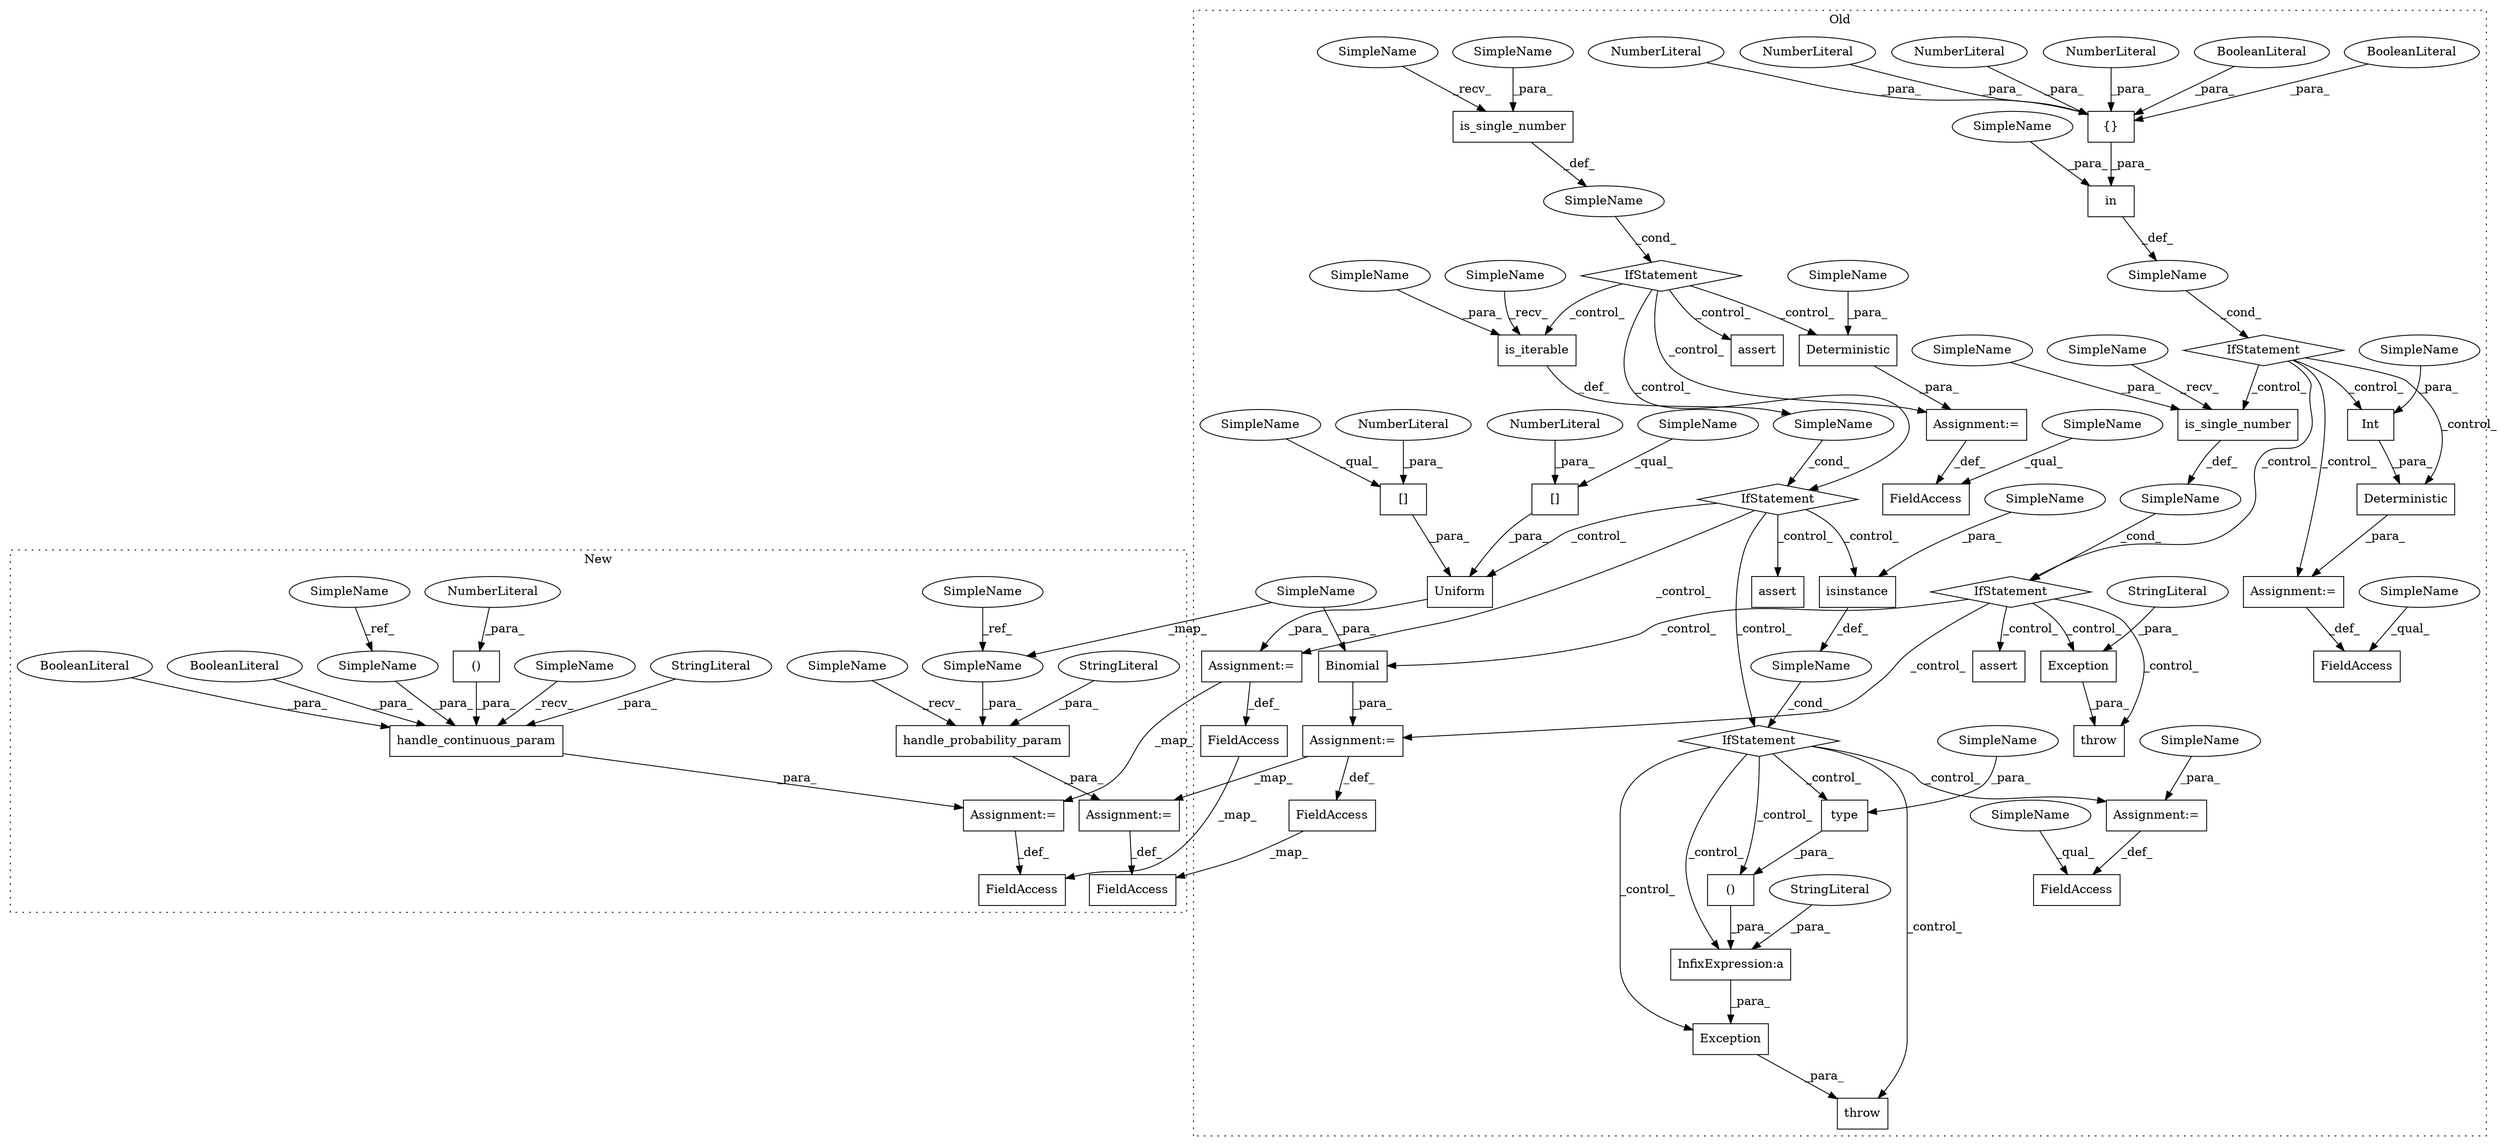 digraph G {
subgraph cluster0 {
1 [label="type" a="32" s="1311,1322" l="5,1" shape="box"];
3 [label="()" a="106" s="1287" l="36" shape="box"];
4 [label="isinstance" a="32" s="1091,1128" l="11,1" shape="box"];
5 [label="InfixExpression:a" a="27" s="1277" l="10" shape="box"];
6 [label="SimpleName" a="42" s="" l="" shape="ellipse"];
7 [label="SimpleName" a="42" s="" l="" shape="ellipse"];
8 [label="StringLiteral" a="45" s="1195" l="82" shape="ellipse"];
10 [label="Exception" a="32" s="1185,1323" l="10,2" shape="box"];
11 [label="throw" a="53" s="1179" l="6" shape="box"];
12 [label="IfStatement" a="25" s="596,631" l="4,2" shape="diamond"];
13 [label="Assignment:=" a="7" s="1150" l="1" shape="box"];
14 [label="IfStatement" a="25" s="1087,1129" l="4,2" shape="diamond"];
15 [label="is_single_number" a="32" s="607,630" l="17,1" shape="box"];
16 [label="is_iterable" a="32" s="858,876" l="12,1" shape="box"];
17 [label="SimpleName" a="42" s="" l="" shape="ellipse"];
18 [label="assert" a="32" s="894,1019" l="10,2" shape="box"];
19 [label="IfStatement" a="25" s="847,877" l="4,2" shape="diamond"];
20 [label="assert" a="32" s="648,786" l="10,2" shape="box"];
21 [label="Assignment:=" a="7" s="807" l="1" shape="box"];
22 [label="Uniform" a="32" s="1041,1068" l="8,1" shape="box"];
23 [label="is_single_number" a="32" s="1789,1817" l="17,1" shape="box"];
24 [label="SimpleName" a="42" s="" l="" shape="ellipse"];
25 [label="Int" a="32" s="1743,1758" l="4,1" shape="box"];
26 [label="[]" a="2" s="1049,1057" l="7,1" shape="box"];
27 [label="NumberLiteral" a="34" s="1056" l="1" shape="ellipse"];
28 [label="{}" a="4" s="1678,1701" l="1,1" shape="box"];
29 [label="NumberLiteral" a="34" s="1690" l="1" shape="ellipse"];
30 [label="NumberLiteral" a="34" s="1698" l="3" shape="ellipse"];
31 [label="NumberLiteral" a="34" s="1694" l="3" shape="ellipse"];
32 [label="[]" a="2" s="1059,1067" l="7,1" shape="box"];
33 [label="NumberLiteral" a="34" s="1692" l="1" shape="ellipse"];
34 [label="NumberLiteral" a="34" s="1066" l="1" shape="ellipse"];
35 [label="in" a="105" s="1637" l="65" shape="box"];
37 [label="BooleanLiteral" a="9" s="1679" l="4" shape="ellipse"];
38 [label="BooleanLiteral" a="9" s="1684" l="5" shape="ellipse"];
39 [label="throw" a="53" s="1952" l="6" shape="box"];
40 [label="SimpleName" a="42" s="" l="" shape="ellipse"];
41 [label="Binomial" a="32" s="1909,1929" l="9,1" shape="box"];
42 [label="FieldAccess" a="22" s="1712" l="16" shape="box"];
43 [label="FieldAccess" a="22" s="796" l="11" shape="box"];
44 [label="FieldAccess" a="22" s="1139" l="11" shape="box"];
45 [label="assert" a="32" s="1835,1883" l="10,1" shape="box"];
46 [label="IfStatement" a="25" s="1778,1818" l="4,2" shape="diamond"];
47 [label="Deterministic" a="32" s="1729,1759" l="14,1" shape="box"];
48 [label="IfStatement" a="25" s="1629,1702" l="8,2" shape="diamond"];
49 [label="Deterministic" a="32" s="808,828" l="14,1" shape="box"];
50 [label="Assignment:=" a="7" s="1728" l="1" shape="box"];
58 [label="Exception" a="32" s="1958,2037" l="10,1" shape="box"];
59 [label="StringLiteral" a="45" s="1968" l="69" shape="ellipse"];
61 [label="Assignment:=" a="7" s="1908" l="1" shape="box"];
62 [label="FieldAccess" a="22" s="1029" l="11" shape="box"];
64 [label="Assignment:=" a="7" s="1040" l="1" shape="box"];
66 [label="FieldAccess" a="22" s="1892" l="16" shape="box"];
68 [label="SimpleName" a="42" s="1139" l="4" shape="ellipse"];
69 [label="SimpleName" a="42" s="796" l="4" shape="ellipse"];
70 [label="SimpleName" a="42" s="1712" l="4" shape="ellipse"];
73 [label="SimpleName" a="42" s="1918" l="11" shape="ellipse"];
74 [label="SimpleName" a="42" s="1747" l="11" shape="ellipse"];
75 [label="SimpleName" a="42" s="1806" l="11" shape="ellipse"];
76 [label="SimpleName" a="42" s="1637" l="11" shape="ellipse"];
79 [label="SimpleName" a="42" s="624" l="6" shape="ellipse"];
80 [label="SimpleName" a="42" s="1316" l="6" shape="ellipse"];
81 [label="SimpleName" a="42" s="1102" l="6" shape="ellipse"];
82 [label="SimpleName" a="42" s="1151" l="6" shape="ellipse"];
83 [label="SimpleName" a="42" s="1059" l="6" shape="ellipse"];
84 [label="SimpleName" a="42" s="870" l="6" shape="ellipse"];
85 [label="SimpleName" a="42" s="822" l="6" shape="ellipse"];
86 [label="SimpleName" a="42" s="1049" l="6" shape="ellipse"];
87 [label="SimpleName" a="42" s="851" l="6" shape="ellipse"];
88 [label="SimpleName" a="42" s="600" l="6" shape="ellipse"];
89 [label="SimpleName" a="42" s="1782" l="6" shape="ellipse"];
label = "Old";
style="dotted";
}
subgraph cluster1 {
2 [label="handle_probability_param" a="32" s="1019,1069" l="25,1" shape="box"];
9 [label="StringLiteral" a="45" s="1056" l="13" shape="ellipse"];
36 [label="SimpleName" a="42" s="505" l="11" shape="ellipse"];
51 [label="handle_continuous_param" a="32" s="619,692" l="24,1" shape="box"];
52 [label="()" a="106" s="664" l="17" shape="box"];
53 [label="NumberLiteral" a="34" s="678" l="3" shape="ellipse"];
54 [label="SimpleName" a="42" s="467" l="6" shape="ellipse"];
55 [label="BooleanLiteral" a="9" s="688" l="4" shape="ellipse"];
56 [label="BooleanLiteral" a="9" s="683" l="4" shape="ellipse"];
57 [label="StringLiteral" a="45" s="650" l="8" shape="ellipse"];
60 [label="Assignment:=" a="7" s="1007" l="1" shape="box"];
63 [label="FieldAccess" a="22" s="596" l="11" shape="box"];
65 [label="Assignment:=" a="7" s="607" l="1" shape="box"];
67 [label="FieldAccess" a="22" s="991" l="16" shape="box"];
71 [label="SimpleName" a="42" s="643" l="6" shape="ellipse"];
72 [label="SimpleName" a="42" s="1044" l="11" shape="ellipse"];
77 [label="SimpleName" a="42" s="1008" l="10" shape="ellipse"];
78 [label="SimpleName" a="42" s="608" l="10" shape="ellipse"];
label = "New";
style="dotted";
}
1 -> 3 [label="_para_"];
2 -> 60 [label="_para_"];
3 -> 5 [label="_para_"];
4 -> 6 [label="_def_"];
5 -> 10 [label="_para_"];
6 -> 14 [label="_cond_"];
7 -> 12 [label="_cond_"];
8 -> 5 [label="_para_"];
9 -> 2 [label="_para_"];
10 -> 11 [label="_para_"];
12 -> 19 [label="_control_"];
12 -> 21 [label="_control_"];
12 -> 16 [label="_control_"];
12 -> 49 [label="_control_"];
12 -> 20 [label="_control_"];
13 -> 44 [label="_def_"];
14 -> 10 [label="_control_"];
14 -> 11 [label="_control_"];
14 -> 5 [label="_control_"];
14 -> 1 [label="_control_"];
14 -> 3 [label="_control_"];
14 -> 13 [label="_control_"];
15 -> 7 [label="_def_"];
16 -> 17 [label="_def_"];
17 -> 19 [label="_cond_"];
19 -> 64 [label="_control_"];
19 -> 14 [label="_control_"];
19 -> 18 [label="_control_"];
19 -> 4 [label="_control_"];
19 -> 22 [label="_control_"];
21 -> 43 [label="_def_"];
22 -> 64 [label="_para_"];
23 -> 40 [label="_def_"];
24 -> 48 [label="_cond_"];
25 -> 47 [label="_para_"];
26 -> 22 [label="_para_"];
27 -> 26 [label="_para_"];
28 -> 35 [label="_para_"];
29 -> 28 [label="_para_"];
30 -> 28 [label="_para_"];
31 -> 28 [label="_para_"];
32 -> 22 [label="_para_"];
33 -> 28 [label="_para_"];
34 -> 32 [label="_para_"];
35 -> 24 [label="_def_"];
36 -> 72 [label="_ref_"];
37 -> 28 [label="_para_"];
38 -> 28 [label="_para_"];
40 -> 46 [label="_cond_"];
41 -> 61 [label="_para_"];
46 -> 58 [label="_control_"];
46 -> 39 [label="_control_"];
46 -> 61 [label="_control_"];
46 -> 45 [label="_control_"];
46 -> 41 [label="_control_"];
47 -> 50 [label="_para_"];
48 -> 23 [label="_control_"];
48 -> 25 [label="_control_"];
48 -> 47 [label="_control_"];
48 -> 50 [label="_control_"];
48 -> 46 [label="_control_"];
49 -> 21 [label="_para_"];
50 -> 42 [label="_def_"];
51 -> 65 [label="_para_"];
52 -> 51 [label="_para_"];
53 -> 52 [label="_para_"];
54 -> 71 [label="_ref_"];
55 -> 51 [label="_para_"];
56 -> 51 [label="_para_"];
57 -> 51 [label="_para_"];
58 -> 39 [label="_para_"];
59 -> 58 [label="_para_"];
60 -> 67 [label="_def_"];
61 -> 66 [label="_def_"];
61 -> 60 [label="_map_"];
62 -> 63 [label="_map_"];
64 -> 65 [label="_map_"];
64 -> 62 [label="_def_"];
65 -> 63 [label="_def_"];
66 -> 67 [label="_map_"];
68 -> 44 [label="_qual_"];
69 -> 43 [label="_qual_"];
70 -> 42 [label="_qual_"];
71 -> 51 [label="_para_"];
72 -> 2 [label="_para_"];
73 -> 41 [label="_para_"];
73 -> 72 [label="_map_"];
74 -> 25 [label="_para_"];
75 -> 23 [label="_para_"];
76 -> 35 [label="_para_"];
77 -> 2 [label="_recv_"];
78 -> 51 [label="_recv_"];
79 -> 15 [label="_para_"];
80 -> 1 [label="_para_"];
81 -> 4 [label="_para_"];
82 -> 13 [label="_para_"];
83 -> 32 [label="_qual_"];
84 -> 16 [label="_para_"];
85 -> 49 [label="_para_"];
86 -> 26 [label="_qual_"];
87 -> 16 [label="_recv_"];
88 -> 15 [label="_recv_"];
89 -> 23 [label="_recv_"];
}